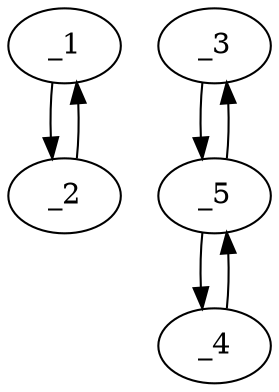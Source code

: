 digraph f1630_05 {
	_1	 [x="86.000000",
		y="55.000000"];
	_2	 [x="80.000000",
		y="62.000000"];
	_1 -> _2	 [angle="2.279423",
		orient="0.759257"];
	_2 -> _1	 [angle="-0.862170",
		orient="-0.759257"];
	_3	 [x="96.000000",
		y="73.000000"];
	_5	 [x="99.000000",
		y="87.000000"];
	_3 -> _5	 [angle="1.359703",
		orient="0.977802"];
	_4	 [x="97.000000",
		y="105.000000"];
	_4 -> _5	 [angle="-1.460139",
		orient="-0.993884"];
	_5 -> _3	 [angle="-1.781890",
		orient="-0.977802"];
	_5 -> _4	 [angle="1.681454",
		orient="0.993884"];
}
